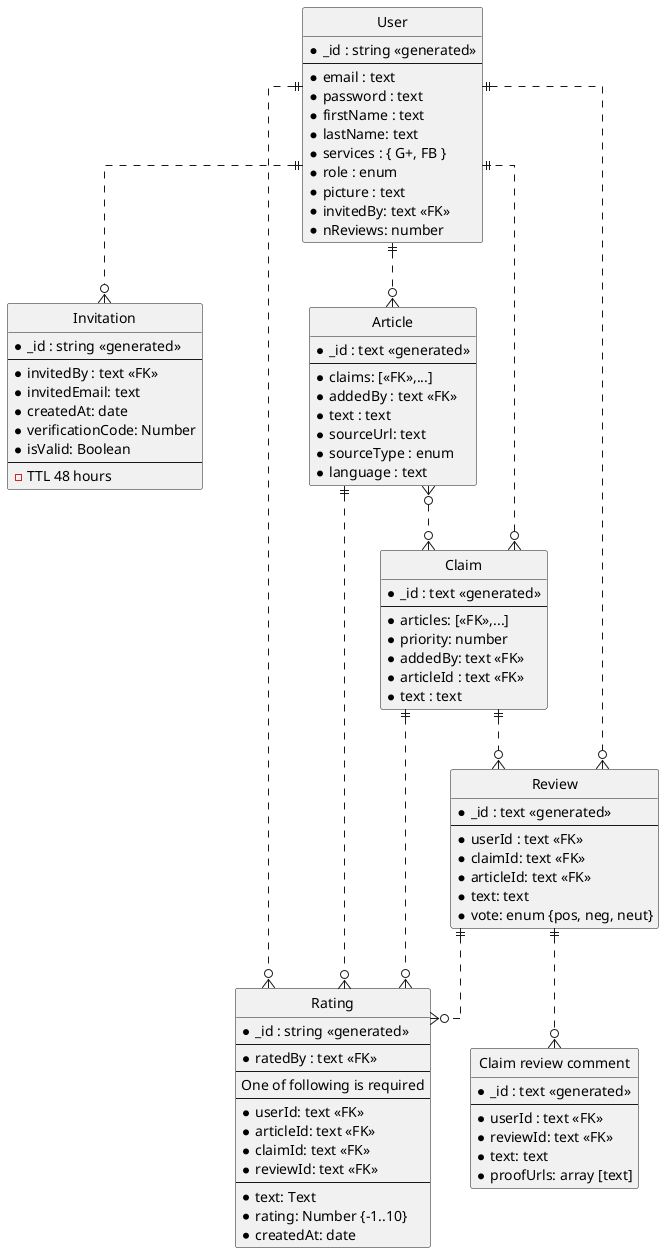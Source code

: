 @startuml
' hide the spot
hide circle

' avoid problems with angled crows feet
skinparam linetype ortho

entity "User" as user {
  *_id : string <<generated>>
  --
  *email : text
  *password : text
  *firstName : text
  *lastName: text
  *services : { G+, FB }
  *role : enum
  *picture : text
  *invitedBy: text <<FK>>
  *nReviews: number
}

entity "Invitation" as inv {
  *_id : string <<generated>>
  --
  *invitedBy : text <<FK>>
  *invitedEmail: text
  *createdAt: date
  *verificationCode: Number
  *isValid: Boolean
  --
  - TTL 48 hours
}

entity "Rating" as rating {
  *_id : string <<generated>>
  --
  *ratedBy : text <<FK>>
  --
  One of following is required
  --
  *userId: text <<FK>>
  *articleId: text <<FK>>
  *claimId: text <<FK>>
  *reviewId: text <<FK>>
  --
  *text: Text
  *rating: Number {-1..10}
  *createdAt: date
}

entity "Article" as article {
  *_id : text <<generated>>
  --
  *claims: [<<FK>>,...]
  *addedBy : text <<FK>>
  *text : text
  *sourceUrl: text
  *sourceType : enum
  *language : text
}

entity "Claim" as claim {
  *_id : text <<generated>>
  --
  *articles: [<<FK>>,...]
  *priority: number
  *addedBy: text <<FK>>
  *articleId : text <<FK>>
  *text : text
}

entity "Review" as review {
  *_id : text <<generated>>
  --
  *userId : text <<FK>>
  *claimId: text <<FK>>
  *articleId: text <<FK>>
  *text: text
  *vote: enum {pos, neg, neut}
}

entity "Claim review comment" as claimReviewComment {
  *_id : text <<generated>>
  --
  *userId : text <<FK>>
  *reviewId: text <<FK>>
  *text: text
  *proofUrls: array [text] 
}

user ||..o{ article
user ||..o{ inv
article }o..o{ claim
article ||..o{ rating
user ||..o{ review
user ||..o{ rating
claim ||..o{ review
claim }o..|| user
claim ||..o{ rating
review ||..o{ claimReviewComment
review ||..o{ rating
@enduml